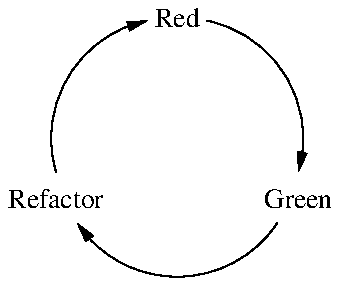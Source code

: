 .PS
RD: circle rad 0.15 invis "Red"
GR: circle invis same "Green" at RD.se + (0.5, -0.8)
RF: circle invis same "Refactor" at RD.sw - (0.5, 0.8)
arc cw rad 0.6 from RD.e to GR.n -> chop
arc cw rad 0.6 from RF.n to RD.w -> chop
arc cw rad 0.6 from GR.sw to RF.se -> chop
.PE
